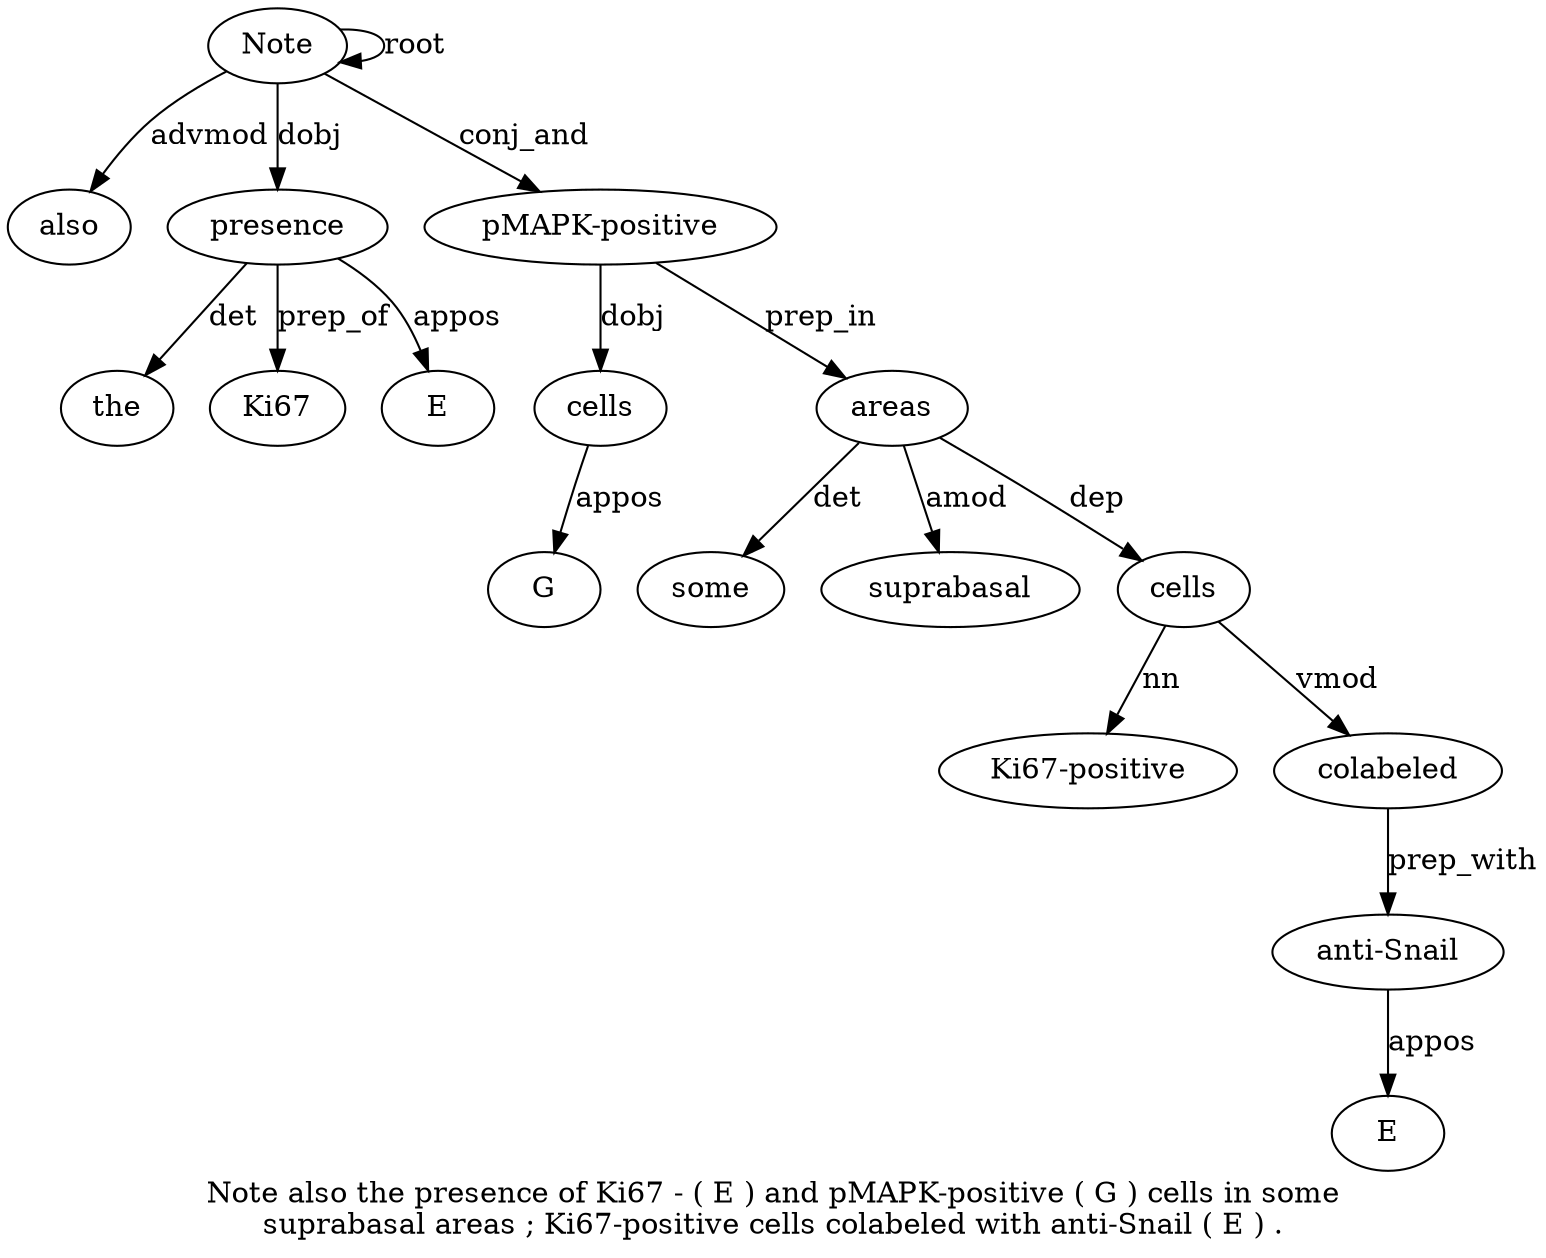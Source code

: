 digraph "Note also the presence of Ki67 - ( E ) and pMAPK-positive ( G ) cells in some suprabasal areas ; Ki67-positive cells colabeled with anti-Snail ( E ) ." {
label="Note also the presence of Ki67 - ( E ) and pMAPK-positive ( G ) cells in some
suprabasal areas ; Ki67-positive cells colabeled with anti-Snail ( E ) .";
Note1 [style=filled, fillcolor=white, label=Note];
Note1 -> Note1  [label=root];
also2 [style=filled, fillcolor=white, label=also];
Note1 -> also2  [label=advmod];
presence4 [style=filled, fillcolor=white, label=presence];
the3 [style=filled, fillcolor=white, label=the];
presence4 -> the3  [label=det];
Note1 -> presence4  [label=dobj];
Ki67 [style=filled, fillcolor=white, label=Ki67];
presence4 -> Ki67  [label=prep_of];
E9 [style=filled, fillcolor=white, label=E];
presence4 -> E9  [label=appos];
"pMAPK-positive12" [style=filled, fillcolor=white, label="pMAPK-positive"];
Note1 -> "pMAPK-positive12"  [label=conj_and];
cells16 [style=filled, fillcolor=white, label=cells];
G14 [style=filled, fillcolor=white, label=G];
cells16 -> G14  [label=appos];
"pMAPK-positive12" -> cells16  [label=dobj];
areas20 [style=filled, fillcolor=white, label=areas];
some18 [style=filled, fillcolor=white, label=some];
areas20 -> some18  [label=det];
suprabasal19 [style=filled, fillcolor=white, label=suprabasal];
areas20 -> suprabasal19  [label=amod];
"pMAPK-positive12" -> areas20  [label=prep_in];
cells23 [style=filled, fillcolor=white, label=cells];
"Ki67-positive22" [style=filled, fillcolor=white, label="Ki67-positive"];
cells23 -> "Ki67-positive22"  [label=nn];
areas20 -> cells23  [label=dep];
colabeled24 [style=filled, fillcolor=white, label=colabeled];
cells23 -> colabeled24  [label=vmod];
"anti-Snail26" [style=filled, fillcolor=white, label="anti-Snail"];
colabeled24 -> "anti-Snail26"  [label=prep_with];
E28 [style=filled, fillcolor=white, label=E];
"anti-Snail26" -> E28  [label=appos];
}
